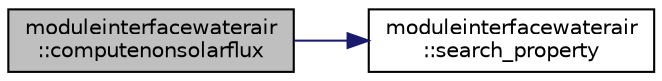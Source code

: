 digraph "moduleinterfacewaterair::computenonsolarflux"
{
 // LATEX_PDF_SIZE
  edge [fontname="Helvetica",fontsize="10",labelfontname="Helvetica",labelfontsize="10"];
  node [fontname="Helvetica",fontsize="10",shape=record];
  rankdir="LR";
  Node1 [label="moduleinterfacewaterair\l::computenonsolarflux",height=0.2,width=0.4,color="black", fillcolor="grey75", style="filled", fontcolor="black",tooltip=" "];
  Node1 -> Node2 [color="midnightblue",fontsize="10",style="solid"];
  Node2 [label="moduleinterfacewaterair\l::search_property",height=0.2,width=0.4,color="black", fillcolor="white", style="filled",URL="$namespacemoduleinterfacewaterair.html#abba77353f44ae39342d577e54d38ad95",tooltip=" "];
}
